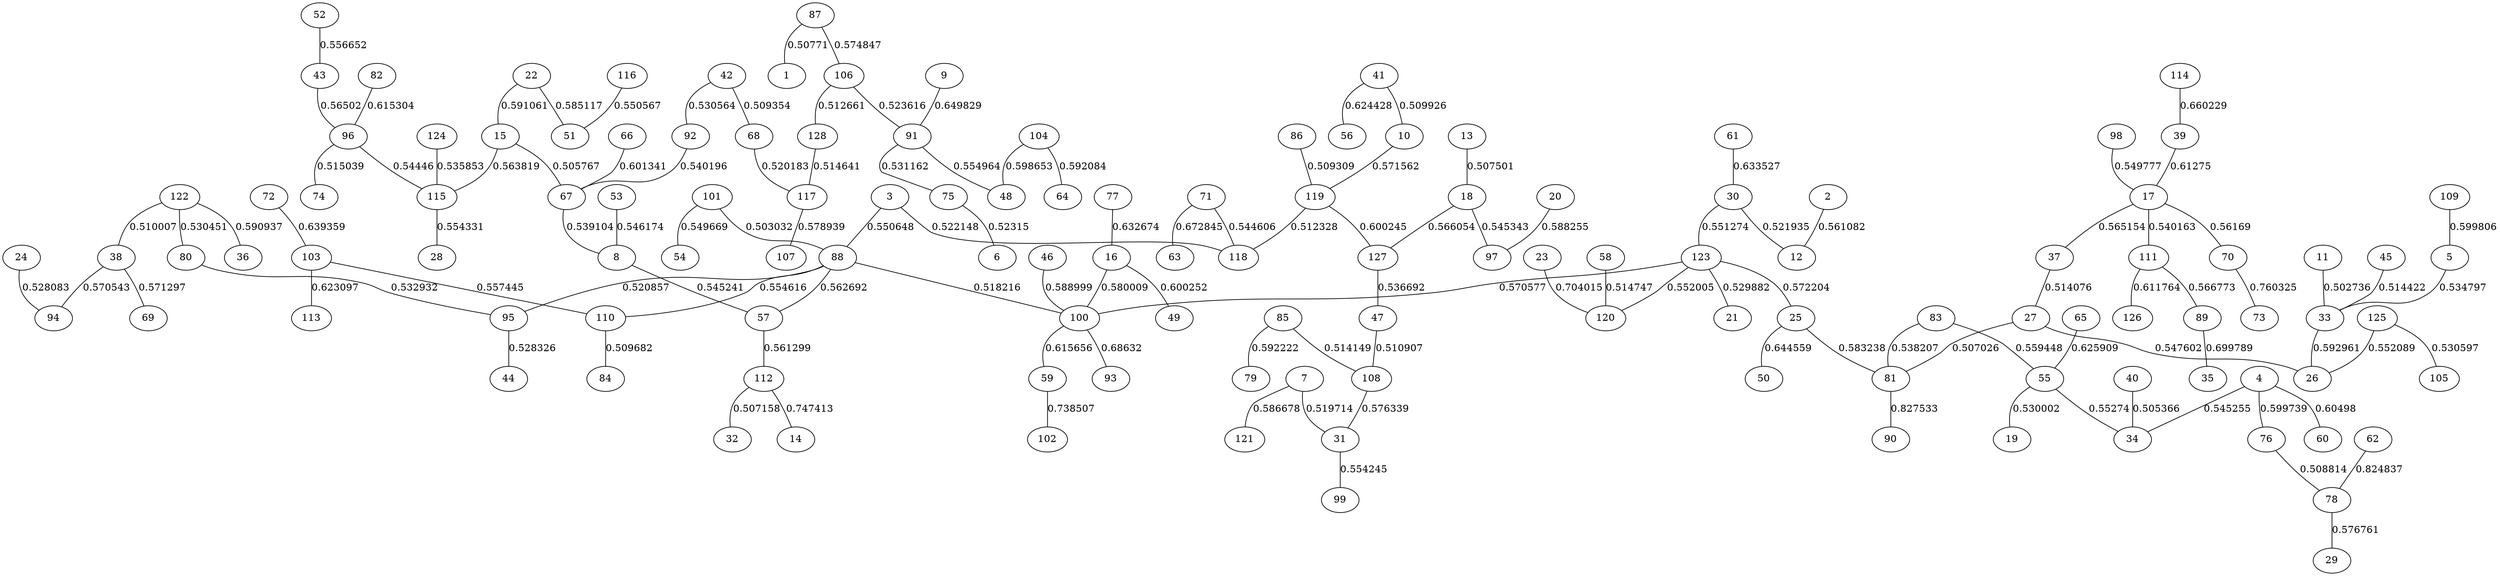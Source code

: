 graph {
	"11" -- "33"[label=0.502736]
	"33" -- "26"[label=0.592961]
	"101" -- "88"[label=0.503032]
	"101" -- "54"[label=0.549669]
	"88" -- "100"[label=0.518216]
	"88" -- "95"[label=0.520857]
	"88" -- "110"[label=0.554616]
	"88" -- "57"[label=0.562692]
	"40" -- "34"[label=0.505366]
	"15" -- "67"[label=0.505767]
	"15" -- "115"[label=0.563819]
	"67" -- "8"[label=0.539104]
	"27" -- "81"[label=0.507026]
	"27" -- "26"[label=0.547602]
	"81" -- "90"[label=0.827533]
	"112" -- "32"[label=0.507158]
	"112" -- "14"[label=0.747413]
	"13" -- "18"[label=0.507501]
	"18" -- "97"[label=0.545343]
	"18" -- "127"[label=0.566054]
	"87" -- "1"[label=0.50771]
	"87" -- "106"[label=0.574847]
	"76" -- "78"[label=0.508814]
	"78" -- "29"[label=0.576761]
	"86" -- "119"[label=0.509309]
	"119" -- "118"[label=0.512328]
	"119" -- "127"[label=0.600245]
	"42" -- "68"[label=0.509354]
	"42" -- "92"[label=0.530564]
	"68" -- "117"[label=0.520183]
	"110" -- "84"[label=0.509682]
	"41" -- "10"[label=0.509926]
	"41" -- "56"[label=0.624428]
	"10" -- "119"[label=0.571562]
	"122" -- "38"[label=0.510007]
	"122" -- "80"[label=0.530451]
	"122" -- "36"[label=0.590937]
	"38" -- "94"[label=0.570543]
	"38" -- "69"[label=0.571297]
	"47" -- "108"[label=0.510907]
	"108" -- "31"[label=0.576339]
	"106" -- "128"[label=0.512661]
	"106" -- "91"[label=0.523616]
	"128" -- "117"[label=0.514641]
	"37" -- "27"[label=0.514076]
	"85" -- "108"[label=0.514149]
	"85" -- "79"[label=0.592222]
	"45" -- "33"[label=0.514422]
	"117" -- "107"[label=0.578939]
	"58" -- "120"[label=0.514747]
	"96" -- "74"[label=0.515039]
	"96" -- "115"[label=0.54446]
	"100" -- "59"[label=0.615656]
	"100" -- "93"[label=0.68632]
	"7" -- "31"[label=0.519714]
	"7" -- "121"[label=0.586678]
	"31" -- "99"[label=0.554245]
	"95" -- "44"[label=0.528326]
	"30" -- "12"[label=0.521935]
	"30" -- "123"[label=0.551274]
	"3" -- "118"[label=0.522148]
	"3" -- "88"[label=0.550648]
	"75" -- "6"[label=0.52315]
	"91" -- "75"[label=0.531162]
	"91" -- "48"[label=0.554964]
	"24" -- "94"[label=0.528083]
	"123" -- "21"[label=0.529882]
	"123" -- "120"[label=0.552005]
	"123" -- "100"[label=0.570577]
	"123" -- "25"[label=0.572204]
	"55" -- "19"[label=0.530002]
	"55" -- "34"[label=0.55274]
	"80" -- "95"[label=0.532932]
	"92" -- "67"[label=0.540196]
	"125" -- "105"[label=0.530597]
	"125" -- "26"[label=0.552089]
	"5" -- "33"[label=0.534797]
	"124" -- "115"[label=0.535853]
	"115" -- "28"[label=0.554331]
	"127" -- "47"[label=0.536692]
	"83" -- "81"[label=0.538207]
	"83" -- "55"[label=0.559448]
	"8" -- "57"[label=0.545241]
	"17" -- "111"[label=0.540163]
	"17" -- "70"[label=0.56169]
	"17" -- "37"[label=0.565154]
	"111" -- "89"[label=0.566773]
	"111" -- "126"[label=0.611764]
	"71" -- "118"[label=0.544606]
	"71" -- "63"[label=0.672845]
	"57" -- "112"[label=0.561299]
	"4" -- "34"[label=0.545255]
	"4" -- "76"[label=0.599739]
	"4" -- "60"[label=0.60498]
	"53" -- "8"[label=0.546174]
	"98" -- "17"[label=0.549777]
	"116" -- "51"[label=0.550567]
	"52" -- "43"[label=0.556652]
	"43" -- "96"[label=0.56502]
	"103" -- "110"[label=0.557445]
	"103" -- "113"[label=0.623097]
	"2" -- "12"[label=0.561082]
	"70" -- "73"[label=0.760325]
	"89" -- "35"[label=0.699789]
	"25" -- "81"[label=0.583238]
	"25" -- "50"[label=0.644559]
	"16" -- "100"[label=0.580009]
	"16" -- "49"[label=0.600252]
	"22" -- "51"[label=0.585117]
	"22" -- "15"[label=0.591061]
	"20" -- "97"[label=0.588255]
	"46" -- "100"[label=0.588999]
	"104" -- "64"[label=0.592084]
	"104" -- "48"[label=0.598653]
	"109" -- "5"[label=0.599806]
	"66" -- "67"[label=0.601341]
	"39" -- "17"[label=0.61275]
	"82" -- "96"[label=0.615304]
	"59" -- "102"[label=0.738507]
	"65" -- "55"[label=0.625909]
	"77" -- "16"[label=0.632674]
	"61" -- "30"[label=0.633527]
	"72" -- "103"[label=0.639359]
	"9" -- "91"[label=0.649829]
	"114" -- "39"[label=0.660229]
	"23" -- "120"[label=0.704015]
	"62" -- "78"[label=0.824837]
}